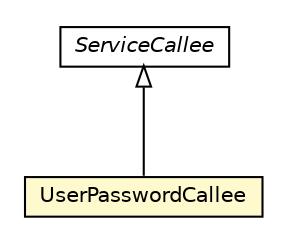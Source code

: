 #!/usr/local/bin/dot
#
# Class diagram 
# Generated by UMLGraph version R5_6-24-gf6e263 (http://www.umlgraph.org/)
#

digraph G {
	edge [fontname="Helvetica",fontsize=10,labelfontname="Helvetica",labelfontsize=10];
	node [fontname="Helvetica",fontsize=10,shape=plaintext];
	nodesep=0.25;
	ranksep=0.5;
	// org.universAAL.middleware.service.ServiceCallee
	c8382041 [label=<<table title="org.universAAL.middleware.service.ServiceCallee" border="0" cellborder="1" cellspacing="0" cellpadding="2" port="p" href="../../../middleware/service/ServiceCallee.html">
		<tr><td><table border="0" cellspacing="0" cellpadding="1">
<tr><td align="center" balign="center"><font face="Helvetica-Oblique"> ServiceCallee </font></td></tr>
		</table></td></tr>
		</table>>, URL="../../../middleware/service/ServiceCallee.html", fontname="Helvetica", fontcolor="black", fontsize=10.0];
	// org.universAAL.security.authenticator.dummy.UserPasswordCallee
	c8383562 [label=<<table title="org.universAAL.security.authenticator.dummy.UserPasswordCallee" border="0" cellborder="1" cellspacing="0" cellpadding="2" port="p" bgcolor="lemonChiffon" href="./UserPasswordCallee.html">
		<tr><td><table border="0" cellspacing="0" cellpadding="1">
<tr><td align="center" balign="center"> UserPasswordCallee </td></tr>
		</table></td></tr>
		</table>>, URL="./UserPasswordCallee.html", fontname="Helvetica", fontcolor="black", fontsize=10.0];
	//org.universAAL.security.authenticator.dummy.UserPasswordCallee extends org.universAAL.middleware.service.ServiceCallee
	c8382041:p -> c8383562:p [dir=back,arrowtail=empty];
}

